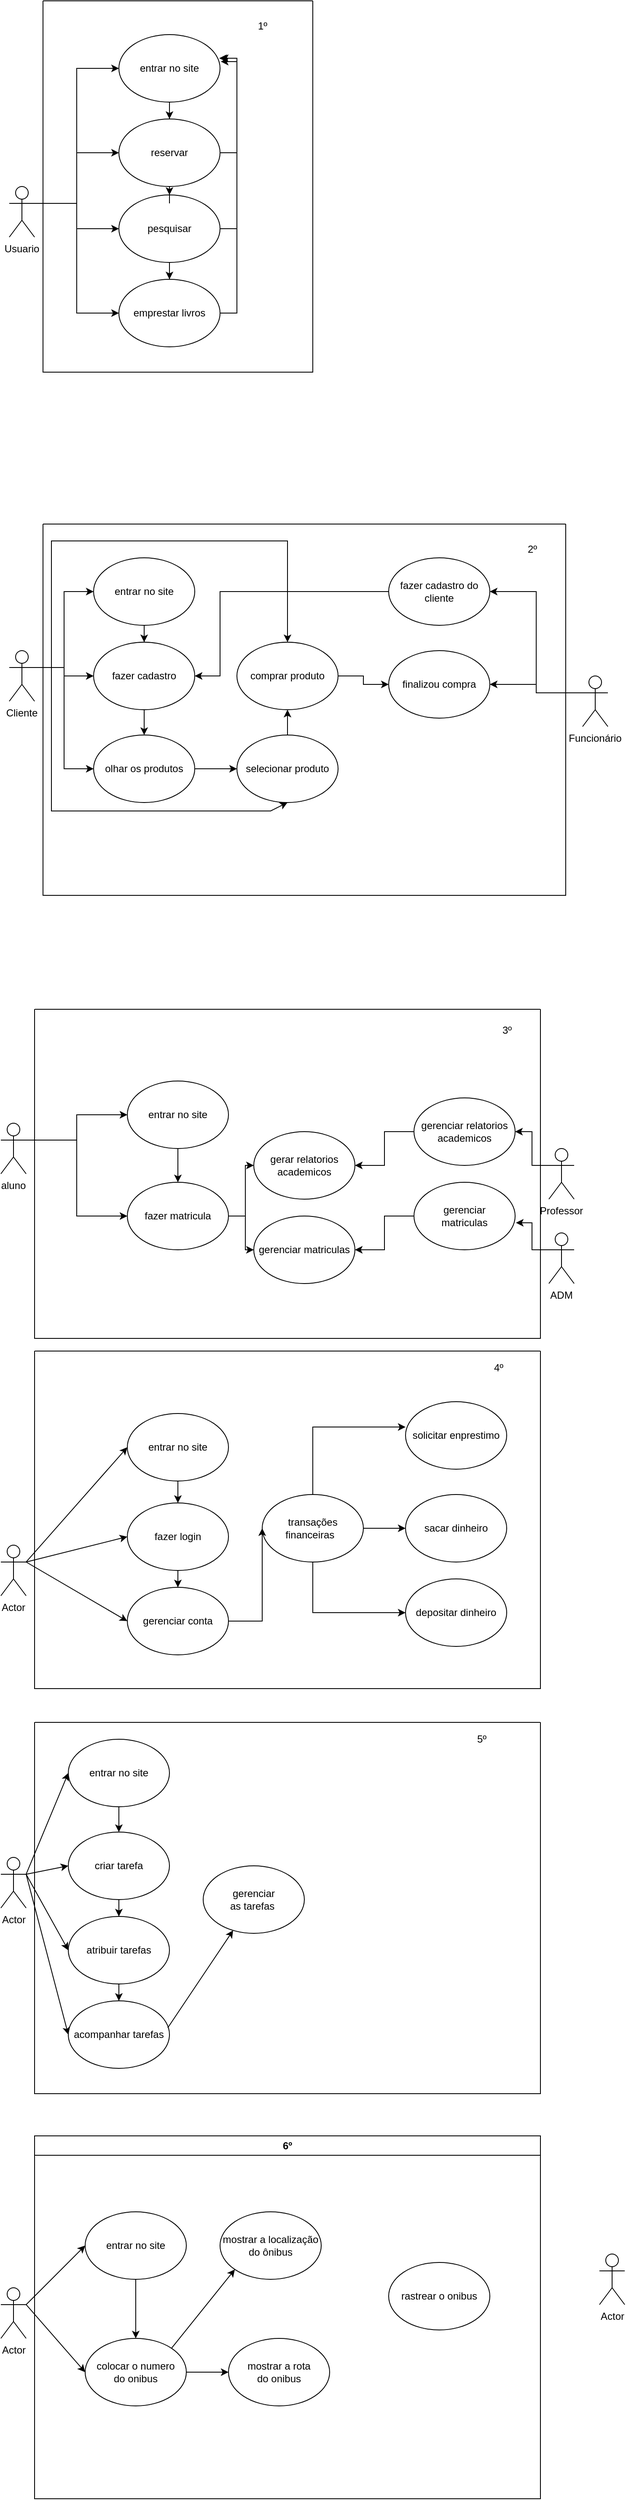 <mxfile version="21.1.4" type="github">
  <diagram name="Página-1" id="Ur6pA1SIh4JhjDC9ZHPa">
    <mxGraphModel dx="1114" dy="616" grid="1" gridSize="10" guides="1" tooltips="1" connect="1" arrows="1" fold="1" page="1" pageScale="1" pageWidth="827" pageHeight="1169" math="0" shadow="0">
      <root>
        <mxCell id="0" />
        <mxCell id="1" parent="0" />
        <mxCell id="q3bk94nf480ZKsj9-Ac9-6" style="edgeStyle=orthogonalEdgeStyle;rounded=0;orthogonalLoop=1;jettySize=auto;html=1;exitX=1;exitY=0.333;exitDx=0;exitDy=0;exitPerimeter=0;entryX=0;entryY=0.5;entryDx=0;entryDy=0;" parent="1" source="q3bk94nf480ZKsj9-Ac9-1" target="q3bk94nf480ZKsj9-Ac9-3" edge="1">
          <mxGeometry relative="1" as="geometry" />
        </mxCell>
        <mxCell id="q3bk94nf480ZKsj9-Ac9-7" style="edgeStyle=orthogonalEdgeStyle;rounded=0;orthogonalLoop=1;jettySize=auto;html=1;exitX=1;exitY=0.333;exitDx=0;exitDy=0;exitPerimeter=0;entryX=0;entryY=0.5;entryDx=0;entryDy=0;" parent="1" source="q3bk94nf480ZKsj9-Ac9-1" target="q3bk94nf480ZKsj9-Ac9-2" edge="1">
          <mxGeometry relative="1" as="geometry" />
        </mxCell>
        <mxCell id="q3bk94nf480ZKsj9-Ac9-8" style="edgeStyle=orthogonalEdgeStyle;rounded=0;orthogonalLoop=1;jettySize=auto;html=1;exitX=1;exitY=0.333;exitDx=0;exitDy=0;exitPerimeter=0;entryX=0;entryY=0.5;entryDx=0;entryDy=0;" parent="1" source="q3bk94nf480ZKsj9-Ac9-1" target="q3bk94nf480ZKsj9-Ac9-4" edge="1">
          <mxGeometry relative="1" as="geometry" />
        </mxCell>
        <mxCell id="q3bk94nf480ZKsj9-Ac9-10" style="edgeStyle=orthogonalEdgeStyle;rounded=0;orthogonalLoop=1;jettySize=auto;html=1;exitX=1;exitY=0.333;exitDx=0;exitDy=0;exitPerimeter=0;entryX=0;entryY=0.5;entryDx=0;entryDy=0;" parent="1" source="q3bk94nf480ZKsj9-Ac9-1" target="q3bk94nf480ZKsj9-Ac9-9" edge="1">
          <mxGeometry relative="1" as="geometry" />
        </mxCell>
        <mxCell id="q3bk94nf480ZKsj9-Ac9-1" value="Usuario" style="shape=umlActor;verticalLabelPosition=bottom;verticalAlign=top;outlineConnect=0;" parent="1" vertex="1">
          <mxGeometry x="10" y="220" width="30" height="60" as="geometry" />
        </mxCell>
        <mxCell id="q3bk94nf480ZKsj9-Ac9-19" style="edgeStyle=orthogonalEdgeStyle;rounded=0;orthogonalLoop=1;jettySize=auto;html=1;exitX=1;exitY=0.5;exitDx=0;exitDy=0;entryX=1.008;entryY=0.4;entryDx=0;entryDy=0;entryPerimeter=0;" parent="1" source="q3bk94nf480ZKsj9-Ac9-2" target="q3bk94nf480ZKsj9-Ac9-9" edge="1">
          <mxGeometry relative="1" as="geometry" />
        </mxCell>
        <mxCell id="q3bk94nf480ZKsj9-Ac9-29" value="" style="edgeStyle=orthogonalEdgeStyle;rounded=0;orthogonalLoop=1;jettySize=auto;html=1;" parent="1" source="q3bk94nf480ZKsj9-Ac9-2" target="q3bk94nf480ZKsj9-Ac9-4" edge="1">
          <mxGeometry relative="1" as="geometry" />
        </mxCell>
        <mxCell id="q3bk94nf480ZKsj9-Ac9-2" value="pesquisar" style="ellipse;whiteSpace=wrap;html=1;" parent="1" vertex="1">
          <mxGeometry x="140" y="230" width="120" height="80" as="geometry" />
        </mxCell>
        <mxCell id="q3bk94nf480ZKsj9-Ac9-18" style="edgeStyle=orthogonalEdgeStyle;rounded=0;orthogonalLoop=1;jettySize=auto;html=1;exitX=1;exitY=0.5;exitDx=0;exitDy=0;entryX=0.992;entryY=0.35;entryDx=0;entryDy=0;entryPerimeter=0;" parent="1" source="q3bk94nf480ZKsj9-Ac9-3" target="q3bk94nf480ZKsj9-Ac9-9" edge="1">
          <mxGeometry relative="1" as="geometry" />
        </mxCell>
        <mxCell id="q3bk94nf480ZKsj9-Ac9-28" value="" style="edgeStyle=orthogonalEdgeStyle;rounded=0;orthogonalLoop=1;jettySize=auto;html=1;" parent="1" source="q3bk94nf480ZKsj9-Ac9-3" target="q3bk94nf480ZKsj9-Ac9-2" edge="1">
          <mxGeometry relative="1" as="geometry" />
        </mxCell>
        <mxCell id="q3bk94nf480ZKsj9-Ac9-3" value="reservar" style="ellipse;whiteSpace=wrap;html=1;" parent="1" vertex="1">
          <mxGeometry x="140" y="140" width="120" height="80" as="geometry" />
        </mxCell>
        <mxCell id="q3bk94nf480ZKsj9-Ac9-20" style="edgeStyle=orthogonalEdgeStyle;rounded=0;orthogonalLoop=1;jettySize=auto;html=1;exitX=1;exitY=0.5;exitDx=0;exitDy=0;entryX=1.008;entryY=0.35;entryDx=0;entryDy=0;entryPerimeter=0;" parent="1" source="q3bk94nf480ZKsj9-Ac9-4" target="q3bk94nf480ZKsj9-Ac9-9" edge="1">
          <mxGeometry relative="1" as="geometry" />
        </mxCell>
        <mxCell id="q3bk94nf480ZKsj9-Ac9-4" value="emprestar livros" style="ellipse;whiteSpace=wrap;html=1;" parent="1" vertex="1">
          <mxGeometry x="140" y="330" width="120" height="80" as="geometry" />
        </mxCell>
        <mxCell id="q3bk94nf480ZKsj9-Ac9-27" value="" style="edgeStyle=orthogonalEdgeStyle;rounded=0;orthogonalLoop=1;jettySize=auto;html=1;" parent="1" source="q3bk94nf480ZKsj9-Ac9-9" target="q3bk94nf480ZKsj9-Ac9-3" edge="1">
          <mxGeometry relative="1" as="geometry" />
        </mxCell>
        <mxCell id="q3bk94nf480ZKsj9-Ac9-9" value="entrar no site" style="ellipse;whiteSpace=wrap;html=1;" parent="1" vertex="1">
          <mxGeometry x="140" y="40" width="120" height="80" as="geometry" />
        </mxCell>
        <mxCell id="q3bk94nf480ZKsj9-Ac9-39" style="edgeStyle=orthogonalEdgeStyle;rounded=0;orthogonalLoop=1;jettySize=auto;html=1;exitX=1;exitY=0.333;exitDx=0;exitDy=0;exitPerimeter=0;entryX=0;entryY=0.5;entryDx=0;entryDy=0;" parent="1" source="q3bk94nf480ZKsj9-Ac9-21" target="q3bk94nf480ZKsj9-Ac9-23" edge="1">
          <mxGeometry relative="1" as="geometry" />
        </mxCell>
        <mxCell id="q3bk94nf480ZKsj9-Ac9-40" style="edgeStyle=orthogonalEdgeStyle;rounded=0;orthogonalLoop=1;jettySize=auto;html=1;exitX=1;exitY=0.333;exitDx=0;exitDy=0;exitPerimeter=0;entryX=0;entryY=0.5;entryDx=0;entryDy=0;" parent="1" source="q3bk94nf480ZKsj9-Ac9-21" target="q3bk94nf480ZKsj9-Ac9-22" edge="1">
          <mxGeometry relative="1" as="geometry" />
        </mxCell>
        <mxCell id="q3bk94nf480ZKsj9-Ac9-41" style="edgeStyle=orthogonalEdgeStyle;rounded=0;orthogonalLoop=1;jettySize=auto;html=1;exitX=1;exitY=0.333;exitDx=0;exitDy=0;exitPerimeter=0;entryX=0;entryY=0.5;entryDx=0;entryDy=0;" parent="1" source="q3bk94nf480ZKsj9-Ac9-21" target="q3bk94nf480ZKsj9-Ac9-24" edge="1">
          <mxGeometry relative="1" as="geometry" />
        </mxCell>
        <mxCell id="q3bk94nf480ZKsj9-Ac9-21" value="Cliente" style="shape=umlActor;verticalLabelPosition=bottom;verticalAlign=top;outlineConnect=0;" parent="1" vertex="1">
          <mxGeometry x="10" y="770" width="30" height="60" as="geometry" />
        </mxCell>
        <mxCell id="q3bk94nf480ZKsj9-Ac9-42" value="" style="edgeStyle=orthogonalEdgeStyle;rounded=0;orthogonalLoop=1;jettySize=auto;html=1;" parent="1" source="q3bk94nf480ZKsj9-Ac9-22" target="q3bk94nf480ZKsj9-Ac9-23" edge="1">
          <mxGeometry relative="1" as="geometry" />
        </mxCell>
        <mxCell id="q3bk94nf480ZKsj9-Ac9-22" value="entrar no site" style="ellipse;whiteSpace=wrap;html=1;" parent="1" vertex="1">
          <mxGeometry x="110" y="660" width="120" height="80" as="geometry" />
        </mxCell>
        <mxCell id="q3bk94nf480ZKsj9-Ac9-43" value="" style="edgeStyle=orthogonalEdgeStyle;rounded=0;orthogonalLoop=1;jettySize=auto;html=1;" parent="1" source="q3bk94nf480ZKsj9-Ac9-23" target="q3bk94nf480ZKsj9-Ac9-24" edge="1">
          <mxGeometry relative="1" as="geometry" />
        </mxCell>
        <mxCell id="q3bk94nf480ZKsj9-Ac9-23" value="fazer cadastro" style="ellipse;whiteSpace=wrap;html=1;" parent="1" vertex="1">
          <mxGeometry x="110" y="760" width="120" height="80" as="geometry" />
        </mxCell>
        <mxCell id="q3bk94nf480ZKsj9-Ac9-44" value="" style="edgeStyle=orthogonalEdgeStyle;rounded=0;orthogonalLoop=1;jettySize=auto;html=1;" parent="1" source="q3bk94nf480ZKsj9-Ac9-24" target="q3bk94nf480ZKsj9-Ac9-25" edge="1">
          <mxGeometry relative="1" as="geometry" />
        </mxCell>
        <mxCell id="q3bk94nf480ZKsj9-Ac9-24" value="olhar os produtos" style="ellipse;whiteSpace=wrap;html=1;" parent="1" vertex="1">
          <mxGeometry x="110" y="870" width="120" height="80" as="geometry" />
        </mxCell>
        <mxCell id="q3bk94nf480ZKsj9-Ac9-45" value="" style="edgeStyle=orthogonalEdgeStyle;rounded=0;orthogonalLoop=1;jettySize=auto;html=1;" parent="1" source="q3bk94nf480ZKsj9-Ac9-25" target="q3bk94nf480ZKsj9-Ac9-32" edge="1">
          <mxGeometry relative="1" as="geometry" />
        </mxCell>
        <mxCell id="q3bk94nf480ZKsj9-Ac9-25" value="selecionar produto" style="ellipse;whiteSpace=wrap;html=1;" parent="1" vertex="1">
          <mxGeometry x="280" y="870" width="120" height="80" as="geometry" />
        </mxCell>
        <mxCell id="q3bk94nf480ZKsj9-Ac9-26" value="finalizou compra" style="ellipse;whiteSpace=wrap;html=1;" parent="1" vertex="1">
          <mxGeometry x="460" y="770" width="120" height="80" as="geometry" />
        </mxCell>
        <mxCell id="q3bk94nf480ZKsj9-Ac9-48" value="" style="edgeStyle=orthogonalEdgeStyle;rounded=0;orthogonalLoop=1;jettySize=auto;html=1;" parent="1" source="q3bk94nf480ZKsj9-Ac9-32" target="q3bk94nf480ZKsj9-Ac9-26" edge="1">
          <mxGeometry relative="1" as="geometry" />
        </mxCell>
        <mxCell id="q3bk94nf480ZKsj9-Ac9-32" value="comprar produto" style="ellipse;whiteSpace=wrap;html=1;" parent="1" vertex="1">
          <mxGeometry x="280" y="760" width="120" height="80" as="geometry" />
        </mxCell>
        <mxCell id="q3bk94nf480ZKsj9-Ac9-54" style="edgeStyle=orthogonalEdgeStyle;rounded=0;orthogonalLoop=1;jettySize=auto;html=1;exitX=0;exitY=0.5;exitDx=0;exitDy=0;entryX=1;entryY=0.5;entryDx=0;entryDy=0;" parent="1" source="q3bk94nf480ZKsj9-Ac9-33" target="q3bk94nf480ZKsj9-Ac9-23" edge="1">
          <mxGeometry relative="1" as="geometry">
            <Array as="points">
              <mxPoint x="260" y="700" />
              <mxPoint x="260" y="800" />
            </Array>
          </mxGeometry>
        </mxCell>
        <mxCell id="q3bk94nf480ZKsj9-Ac9-33" value="fazer cadastro do&lt;br&gt;cliente" style="ellipse;whiteSpace=wrap;html=1;" parent="1" vertex="1">
          <mxGeometry x="460" y="660" width="120" height="80" as="geometry" />
        </mxCell>
        <mxCell id="q3bk94nf480ZKsj9-Ac9-46" style="edgeStyle=orthogonalEdgeStyle;rounded=0;orthogonalLoop=1;jettySize=auto;html=1;exitX=0;exitY=0.333;exitDx=0;exitDy=0;exitPerimeter=0;entryX=1;entryY=0.5;entryDx=0;entryDy=0;" parent="1" source="q3bk94nf480ZKsj9-Ac9-34" target="q3bk94nf480ZKsj9-Ac9-33" edge="1">
          <mxGeometry relative="1" as="geometry" />
        </mxCell>
        <mxCell id="q3bk94nf480ZKsj9-Ac9-47" style="edgeStyle=orthogonalEdgeStyle;rounded=0;orthogonalLoop=1;jettySize=auto;html=1;exitX=0;exitY=0.333;exitDx=0;exitDy=0;exitPerimeter=0;entryX=1;entryY=0.5;entryDx=0;entryDy=0;" parent="1" source="q3bk94nf480ZKsj9-Ac9-34" target="q3bk94nf480ZKsj9-Ac9-26" edge="1">
          <mxGeometry relative="1" as="geometry" />
        </mxCell>
        <mxCell id="q3bk94nf480ZKsj9-Ac9-49" value="" style="endArrow=classic;html=1;rounded=0;entryX=0.5;entryY=0;entryDx=0;entryDy=0;" parent="1" target="q3bk94nf480ZKsj9-Ac9-32" edge="1">
          <mxGeometry width="50" height="50" relative="1" as="geometry">
            <mxPoint x="60" y="790" as="sourcePoint" />
            <mxPoint x="290" y="600" as="targetPoint" />
            <Array as="points">
              <mxPoint x="60" y="640" />
              <mxPoint x="340" y="640" />
            </Array>
          </mxGeometry>
        </mxCell>
        <mxCell id="q3bk94nf480ZKsj9-Ac9-50" value="" style="endArrow=classic;html=1;rounded=0;entryX=0.5;entryY=1;entryDx=0;entryDy=0;" parent="1" target="q3bk94nf480ZKsj9-Ac9-25" edge="1">
          <mxGeometry width="50" height="50" relative="1" as="geometry">
            <mxPoint x="60" y="790" as="sourcePoint" />
            <mxPoint x="300" y="1030" as="targetPoint" />
            <Array as="points">
              <mxPoint x="60" y="820" />
              <mxPoint x="60" y="960" />
              <mxPoint x="210" y="960" />
              <mxPoint x="280" y="960" />
              <mxPoint x="320" y="960" />
            </Array>
          </mxGeometry>
        </mxCell>
        <mxCell id="q3bk94nf480ZKsj9-Ac9-51" value="" style="swimlane;startSize=0;" parent="1" vertex="1">
          <mxGeometry x="50" y="620" width="620" height="440" as="geometry" />
        </mxCell>
        <mxCell id="q3bk94nf480ZKsj9-Ac9-52" value="" style="swimlane;startSize=0;" parent="1" vertex="1">
          <mxGeometry x="50" width="320" height="440" as="geometry" />
        </mxCell>
        <mxCell id="q3bk94nf480ZKsj9-Ac9-60" style="edgeStyle=orthogonalEdgeStyle;rounded=0;orthogonalLoop=1;jettySize=auto;html=1;exitX=1;exitY=0.333;exitDx=0;exitDy=0;exitPerimeter=0;" parent="1" source="q3bk94nf480ZKsj9-Ac9-53" target="q3bk94nf480ZKsj9-Ac9-56" edge="1">
          <mxGeometry relative="1" as="geometry" />
        </mxCell>
        <mxCell id="q3bk94nf480ZKsj9-Ac9-61" style="edgeStyle=orthogonalEdgeStyle;rounded=0;orthogonalLoop=1;jettySize=auto;html=1;exitX=1;exitY=0.333;exitDx=0;exitDy=0;exitPerimeter=0;entryX=0;entryY=0.5;entryDx=0;entryDy=0;" parent="1" source="q3bk94nf480ZKsj9-Ac9-53" target="q3bk94nf480ZKsj9-Ac9-57" edge="1">
          <mxGeometry relative="1" as="geometry" />
        </mxCell>
        <mxCell id="q3bk94nf480ZKsj9-Ac9-53" value="aluno" style="shape=umlActor;verticalLabelPosition=bottom;verticalAlign=top;outlineConnect=0;" parent="1" vertex="1">
          <mxGeometry y="1330" width="30" height="60" as="geometry" />
        </mxCell>
        <mxCell id="q3bk94nf480ZKsj9-Ac9-66" value="" style="edgeStyle=orthogonalEdgeStyle;rounded=0;orthogonalLoop=1;jettySize=auto;html=1;" parent="1" source="q3bk94nf480ZKsj9-Ac9-56" target="q3bk94nf480ZKsj9-Ac9-57" edge="1">
          <mxGeometry relative="1" as="geometry" />
        </mxCell>
        <mxCell id="q3bk94nf480ZKsj9-Ac9-56" value="entrar no site" style="ellipse;whiteSpace=wrap;html=1;" parent="1" vertex="1">
          <mxGeometry x="150" y="1280" width="120" height="80" as="geometry" />
        </mxCell>
        <mxCell id="q3bk94nf480ZKsj9-Ac9-67" value="" style="edgeStyle=orthogonalEdgeStyle;rounded=0;orthogonalLoop=1;jettySize=auto;html=1;" parent="1" source="q3bk94nf480ZKsj9-Ac9-57" target="q3bk94nf480ZKsj9-Ac9-65" edge="1">
          <mxGeometry relative="1" as="geometry" />
        </mxCell>
        <mxCell id="q3bk94nf480ZKsj9-Ac9-68" style="edgeStyle=orthogonalEdgeStyle;rounded=0;orthogonalLoop=1;jettySize=auto;html=1;exitX=1;exitY=0.5;exitDx=0;exitDy=0;entryX=0;entryY=0.5;entryDx=0;entryDy=0;" parent="1" source="q3bk94nf480ZKsj9-Ac9-57" target="q3bk94nf480ZKsj9-Ac9-64" edge="1">
          <mxGeometry relative="1" as="geometry" />
        </mxCell>
        <mxCell id="q3bk94nf480ZKsj9-Ac9-57" value="fazer matricula" style="ellipse;whiteSpace=wrap;html=1;" parent="1" vertex="1">
          <mxGeometry x="150" y="1400" width="120" height="80" as="geometry" />
        </mxCell>
        <mxCell id="q3bk94nf480ZKsj9-Ac9-75" style="edgeStyle=orthogonalEdgeStyle;rounded=0;orthogonalLoop=1;jettySize=auto;html=1;exitX=0;exitY=0.333;exitDx=0;exitDy=0;exitPerimeter=0;entryX=1.008;entryY=0.6;entryDx=0;entryDy=0;entryPerimeter=0;" parent="1" source="q3bk94nf480ZKsj9-Ac9-62" target="q3bk94nf480ZKsj9-Ac9-73" edge="1">
          <mxGeometry relative="1" as="geometry" />
        </mxCell>
        <mxCell id="q3bk94nf480ZKsj9-Ac9-62" value="ADM" style="shape=umlActor;verticalLabelPosition=bottom;verticalAlign=top;outlineConnect=0;" parent="1" vertex="1">
          <mxGeometry x="650" y="1460" width="30" height="60" as="geometry" />
        </mxCell>
        <mxCell id="q3bk94nf480ZKsj9-Ac9-74" style="edgeStyle=orthogonalEdgeStyle;rounded=0;orthogonalLoop=1;jettySize=auto;html=1;exitX=0;exitY=0.333;exitDx=0;exitDy=0;exitPerimeter=0;entryX=1;entryY=0.5;entryDx=0;entryDy=0;" parent="1" source="q3bk94nf480ZKsj9-Ac9-63" target="q3bk94nf480ZKsj9-Ac9-72" edge="1">
          <mxGeometry relative="1" as="geometry" />
        </mxCell>
        <mxCell id="q3bk94nf480ZKsj9-Ac9-63" value="Professor" style="shape=umlActor;verticalLabelPosition=bottom;verticalAlign=top;outlineConnect=0;" parent="1" vertex="1">
          <mxGeometry x="650" y="1360" width="30" height="60" as="geometry" />
        </mxCell>
        <mxCell id="q3bk94nf480ZKsj9-Ac9-64" value="gerenciar matriculas" style="ellipse;whiteSpace=wrap;html=1;" parent="1" vertex="1">
          <mxGeometry x="300" y="1440" width="120" height="80" as="geometry" />
        </mxCell>
        <mxCell id="q3bk94nf480ZKsj9-Ac9-65" value="gerar relatorios&lt;br&gt;academicos" style="ellipse;whiteSpace=wrap;html=1;" parent="1" vertex="1">
          <mxGeometry x="300" y="1340" width="120" height="80" as="geometry" />
        </mxCell>
        <mxCell id="q3bk94nf480ZKsj9-Ac9-79" style="edgeStyle=orthogonalEdgeStyle;rounded=0;orthogonalLoop=1;jettySize=auto;html=1;exitX=0;exitY=0.5;exitDx=0;exitDy=0;entryX=1;entryY=0.5;entryDx=0;entryDy=0;" parent="1" source="q3bk94nf480ZKsj9-Ac9-72" target="q3bk94nf480ZKsj9-Ac9-65" edge="1">
          <mxGeometry relative="1" as="geometry" />
        </mxCell>
        <mxCell id="q3bk94nf480ZKsj9-Ac9-72" value="gerenciar relatorios&lt;br style=&quot;border-color: var(--border-color);&quot;&gt;academicos" style="ellipse;whiteSpace=wrap;html=1;" parent="1" vertex="1">
          <mxGeometry x="490" y="1300" width="120" height="80" as="geometry" />
        </mxCell>
        <mxCell id="q3bk94nf480ZKsj9-Ac9-80" style="edgeStyle=orthogonalEdgeStyle;rounded=0;orthogonalLoop=1;jettySize=auto;html=1;exitX=0;exitY=0.5;exitDx=0;exitDy=0;entryX=1;entryY=0.5;entryDx=0;entryDy=0;" parent="1" source="q3bk94nf480ZKsj9-Ac9-73" target="q3bk94nf480ZKsj9-Ac9-64" edge="1">
          <mxGeometry relative="1" as="geometry" />
        </mxCell>
        <mxCell id="q3bk94nf480ZKsj9-Ac9-73" value="gerenciar&lt;br&gt;matriculas" style="ellipse;whiteSpace=wrap;html=1;" parent="1" vertex="1">
          <mxGeometry x="490" y="1400" width="120" height="80" as="geometry" />
        </mxCell>
        <mxCell id="q3bk94nf480ZKsj9-Ac9-82" value="" style="swimlane;startSize=0;" parent="1" vertex="1">
          <mxGeometry x="40" y="1195" width="600" height="390" as="geometry" />
        </mxCell>
        <mxCell id="q3bk94nf480ZKsj9-Ac9-87" value="Actor" style="shape=umlActor;verticalLabelPosition=bottom;verticalAlign=top;outlineConnect=0;" parent="1" vertex="1">
          <mxGeometry y="1830" width="30" height="60" as="geometry" />
        </mxCell>
        <mxCell id="q3bk94nf480ZKsj9-Ac9-96" value="" style="edgeStyle=orthogonalEdgeStyle;rounded=0;orthogonalLoop=1;jettySize=auto;html=1;" parent="1" source="q3bk94nf480ZKsj9-Ac9-88" target="q3bk94nf480ZKsj9-Ac9-89" edge="1">
          <mxGeometry relative="1" as="geometry" />
        </mxCell>
        <mxCell id="q3bk94nf480ZKsj9-Ac9-88" value="entrar no site" style="ellipse;whiteSpace=wrap;html=1;" parent="1" vertex="1">
          <mxGeometry x="150" y="1674" width="120" height="80" as="geometry" />
        </mxCell>
        <mxCell id="q3bk94nf480ZKsj9-Ac9-101" value="" style="edgeStyle=orthogonalEdgeStyle;rounded=0;orthogonalLoop=1;jettySize=auto;html=1;" parent="1" source="q3bk94nf480ZKsj9-Ac9-89" target="q3bk94nf480ZKsj9-Ac9-93" edge="1">
          <mxGeometry relative="1" as="geometry" />
        </mxCell>
        <mxCell id="q3bk94nf480ZKsj9-Ac9-89" value="fazer login" style="ellipse;whiteSpace=wrap;html=1;" parent="1" vertex="1">
          <mxGeometry x="150" y="1780" width="120" height="80" as="geometry" />
        </mxCell>
        <mxCell id="q3bk94nf480ZKsj9-Ac9-90" value="depositar dinheiro" style="ellipse;whiteSpace=wrap;html=1;" parent="1" vertex="1">
          <mxGeometry x="480" y="1870" width="120" height="80" as="geometry" />
        </mxCell>
        <mxCell id="q3bk94nf480ZKsj9-Ac9-91" value="sacar dinheiro" style="ellipse;whiteSpace=wrap;html=1;" parent="1" vertex="1">
          <mxGeometry x="480" y="1770" width="120" height="80" as="geometry" />
        </mxCell>
        <mxCell id="q3bk94nf480ZKsj9-Ac9-92" value="solicitar enprestimo" style="ellipse;whiteSpace=wrap;html=1;" parent="1" vertex="1">
          <mxGeometry x="480" y="1660" width="120" height="80" as="geometry" />
        </mxCell>
        <mxCell id="q3bk94nf480ZKsj9-Ac9-93" value="gerenciar conta" style="ellipse;whiteSpace=wrap;html=1;" parent="1" vertex="1">
          <mxGeometry x="150" y="1880" width="120" height="80" as="geometry" />
        </mxCell>
        <mxCell id="q3bk94nf480ZKsj9-Ac9-95" value="" style="endArrow=classic;html=1;rounded=0;entryX=0;entryY=0.5;entryDx=0;entryDy=0;exitX=1;exitY=0.333;exitDx=0;exitDy=0;exitPerimeter=0;" parent="1" source="q3bk94nf480ZKsj9-Ac9-87" target="q3bk94nf480ZKsj9-Ac9-88" edge="1">
          <mxGeometry width="50" height="50" relative="1" as="geometry">
            <mxPoint x="20" y="1804" as="sourcePoint" />
            <mxPoint x="70" y="1754" as="targetPoint" />
          </mxGeometry>
        </mxCell>
        <mxCell id="q3bk94nf480ZKsj9-Ac9-34" value="Funcionário" style="shape=umlActor;verticalLabelPosition=bottom;verticalAlign=top;outlineConnect=0;" parent="1" vertex="1">
          <mxGeometry x="690" y="800" width="30" height="60" as="geometry" />
        </mxCell>
        <mxCell id="q3bk94nf480ZKsj9-Ac9-107" value="" style="edgeStyle=orthogonalEdgeStyle;rounded=0;orthogonalLoop=1;jettySize=auto;html=1;" parent="1" source="q3bk94nf480ZKsj9-Ac9-105" target="q3bk94nf480ZKsj9-Ac9-91" edge="1">
          <mxGeometry relative="1" as="geometry" />
        </mxCell>
        <mxCell id="q3bk94nf480ZKsj9-Ac9-108" style="edgeStyle=orthogonalEdgeStyle;rounded=0;orthogonalLoop=1;jettySize=auto;html=1;exitX=0.5;exitY=0;exitDx=0;exitDy=0;entryX=0;entryY=0.375;entryDx=0;entryDy=0;entryPerimeter=0;" parent="1" source="q3bk94nf480ZKsj9-Ac9-105" target="q3bk94nf480ZKsj9-Ac9-92" edge="1">
          <mxGeometry relative="1" as="geometry" />
        </mxCell>
        <mxCell id="q3bk94nf480ZKsj9-Ac9-109" style="edgeStyle=orthogonalEdgeStyle;rounded=0;orthogonalLoop=1;jettySize=auto;html=1;exitX=0.5;exitY=1;exitDx=0;exitDy=0;entryX=0;entryY=0.5;entryDx=0;entryDy=0;" parent="1" source="q3bk94nf480ZKsj9-Ac9-105" target="q3bk94nf480ZKsj9-Ac9-90" edge="1">
          <mxGeometry relative="1" as="geometry" />
        </mxCell>
        <mxCell id="q3bk94nf480ZKsj9-Ac9-105" value="transações financeiras&amp;nbsp;&amp;nbsp;" style="ellipse;whiteSpace=wrap;html=1;" parent="1" vertex="1">
          <mxGeometry x="310" y="1770" width="120" height="80" as="geometry" />
        </mxCell>
        <mxCell id="q3bk94nf480ZKsj9-Ac9-106" value="" style="endArrow=classic;html=1;rounded=0;entryX=0;entryY=0.5;entryDx=0;entryDy=0;exitX=1;exitY=0.5;exitDx=0;exitDy=0;" parent="1" source="q3bk94nf480ZKsj9-Ac9-93" target="q3bk94nf480ZKsj9-Ac9-105" edge="1">
          <mxGeometry width="50" height="50" relative="1" as="geometry">
            <mxPoint x="370" y="1960" as="sourcePoint" />
            <mxPoint x="414" y="1910" as="targetPoint" />
            <Array as="points">
              <mxPoint x="310" y="1920" />
            </Array>
          </mxGeometry>
        </mxCell>
        <mxCell id="q3bk94nf480ZKsj9-Ac9-111" value="" style="endArrow=classic;html=1;rounded=0;entryX=0;entryY=0.5;entryDx=0;entryDy=0;exitX=1;exitY=0.333;exitDx=0;exitDy=0;exitPerimeter=0;" parent="1" source="q3bk94nf480ZKsj9-Ac9-87" target="q3bk94nf480ZKsj9-Ac9-89" edge="1">
          <mxGeometry width="50" height="50" relative="1" as="geometry">
            <mxPoint x="40" y="1860" as="sourcePoint" />
            <mxPoint x="160" y="1724" as="targetPoint" />
          </mxGeometry>
        </mxCell>
        <mxCell id="q3bk94nf480ZKsj9-Ac9-112" value="" style="endArrow=classic;html=1;rounded=0;entryX=0;entryY=0.5;entryDx=0;entryDy=0;" parent="1" target="q3bk94nf480ZKsj9-Ac9-93" edge="1">
          <mxGeometry width="50" height="50" relative="1" as="geometry">
            <mxPoint x="30" y="1850" as="sourcePoint" />
            <mxPoint x="170" y="1734" as="targetPoint" />
          </mxGeometry>
        </mxCell>
        <mxCell id="q3bk94nf480ZKsj9-Ac9-113" value="" style="swimlane;startSize=0;" parent="1" vertex="1">
          <mxGeometry x="40" y="1600" width="600" height="400" as="geometry" />
        </mxCell>
        <mxCell id="q3bk94nf480ZKsj9-Ac9-114" value="1º" style="text;html=1;align=center;verticalAlign=middle;resizable=0;points=[];autosize=1;strokeColor=none;fillColor=none;" parent="1" vertex="1">
          <mxGeometry x="295" y="15" width="30" height="30" as="geometry" />
        </mxCell>
        <mxCell id="q3bk94nf480ZKsj9-Ac9-115" value="2º" style="text;html=1;align=center;verticalAlign=middle;resizable=0;points=[];autosize=1;strokeColor=none;fillColor=none;" parent="1" vertex="1">
          <mxGeometry x="615" y="635" width="30" height="30" as="geometry" />
        </mxCell>
        <mxCell id="q3bk94nf480ZKsj9-Ac9-116" value="3º" style="text;html=1;align=center;verticalAlign=middle;resizable=0;points=[];autosize=1;strokeColor=none;fillColor=none;" parent="1" vertex="1">
          <mxGeometry x="585" y="1205" width="30" height="30" as="geometry" />
        </mxCell>
        <mxCell id="q3bk94nf480ZKsj9-Ac9-117" value="4º" style="text;html=1;align=center;verticalAlign=middle;resizable=0;points=[];autosize=1;strokeColor=none;fillColor=none;" parent="1" vertex="1">
          <mxGeometry x="575" y="1605" width="30" height="30" as="geometry" />
        </mxCell>
        <mxCell id="q3bk94nf480ZKsj9-Ac9-118" value="Actor" style="shape=umlActor;verticalLabelPosition=bottom;verticalAlign=top;html=1;outlineConnect=0;" parent="1" vertex="1">
          <mxGeometry y="2200" width="30" height="60" as="geometry" />
        </mxCell>
        <mxCell id="q3bk94nf480ZKsj9-Ac9-122" value="" style="swimlane;startSize=0;" parent="1" vertex="1">
          <mxGeometry x="40" y="2040" width="600" height="440" as="geometry" />
        </mxCell>
        <mxCell id="cEVWEhHNrMbO-oqm4dV6-1" value="" style="edgeStyle=orthogonalEdgeStyle;rounded=0;orthogonalLoop=1;jettySize=auto;html=1;" edge="1" parent="q3bk94nf480ZKsj9-Ac9-122" source="q3bk94nf480ZKsj9-Ac9-119" target="q3bk94nf480ZKsj9-Ac9-120">
          <mxGeometry relative="1" as="geometry" />
        </mxCell>
        <mxCell id="q3bk94nf480ZKsj9-Ac9-119" value="entrar no site" style="ellipse;whiteSpace=wrap;html=1;" parent="q3bk94nf480ZKsj9-Ac9-122" vertex="1">
          <mxGeometry x="40" y="20" width="120" height="80" as="geometry" />
        </mxCell>
        <mxCell id="cEVWEhHNrMbO-oqm4dV6-2" value="" style="edgeStyle=orthogonalEdgeStyle;rounded=0;orthogonalLoop=1;jettySize=auto;html=1;" edge="1" parent="q3bk94nf480ZKsj9-Ac9-122" source="q3bk94nf480ZKsj9-Ac9-120" target="q3bk94nf480ZKsj9-Ac9-121">
          <mxGeometry relative="1" as="geometry" />
        </mxCell>
        <mxCell id="q3bk94nf480ZKsj9-Ac9-120" value="criar tarefa" style="ellipse;whiteSpace=wrap;html=1;" parent="q3bk94nf480ZKsj9-Ac9-122" vertex="1">
          <mxGeometry x="40" y="130" width="120" height="80" as="geometry" />
        </mxCell>
        <mxCell id="cEVWEhHNrMbO-oqm4dV6-3" value="" style="edgeStyle=orthogonalEdgeStyle;rounded=0;orthogonalLoop=1;jettySize=auto;html=1;" edge="1" parent="q3bk94nf480ZKsj9-Ac9-122" source="q3bk94nf480ZKsj9-Ac9-121" target="q3bk94nf480ZKsj9-Ac9-124">
          <mxGeometry relative="1" as="geometry" />
        </mxCell>
        <mxCell id="q3bk94nf480ZKsj9-Ac9-121" value="atribuir tarefas" style="ellipse;whiteSpace=wrap;html=1;" parent="q3bk94nf480ZKsj9-Ac9-122" vertex="1">
          <mxGeometry x="40" y="230" width="120" height="80" as="geometry" />
        </mxCell>
        <mxCell id="q3bk94nf480ZKsj9-Ac9-124" value="acompanhar tarefas" style="ellipse;whiteSpace=wrap;html=1;" parent="q3bk94nf480ZKsj9-Ac9-122" vertex="1">
          <mxGeometry x="40" y="330" width="120" height="80" as="geometry" />
        </mxCell>
        <mxCell id="q3bk94nf480ZKsj9-Ac9-125" value="gerenciar&lt;br&gt;as tarefas&amp;nbsp;" style="ellipse;whiteSpace=wrap;html=1;" parent="q3bk94nf480ZKsj9-Ac9-122" vertex="1">
          <mxGeometry x="200" y="170" width="120" height="80" as="geometry" />
        </mxCell>
        <mxCell id="cEVWEhHNrMbO-oqm4dV6-6" value="" style="endArrow=classic;html=1;rounded=0;exitX=0.983;exitY=0.4;exitDx=0;exitDy=0;exitPerimeter=0;" edge="1" parent="q3bk94nf480ZKsj9-Ac9-122" source="q3bk94nf480ZKsj9-Ac9-124" target="q3bk94nf480ZKsj9-Ac9-125">
          <mxGeometry width="50" height="50" relative="1" as="geometry">
            <mxPoint x="200" y="360" as="sourcePoint" />
            <mxPoint x="250" y="310" as="targetPoint" />
          </mxGeometry>
        </mxCell>
        <mxCell id="q3bk94nf480ZKsj9-Ac9-126" value="" style="endArrow=classic;html=1;rounded=0;entryX=0;entryY=0.5;entryDx=0;entryDy=0;exitX=1;exitY=0.333;exitDx=0;exitDy=0;exitPerimeter=0;" parent="1" source="q3bk94nf480ZKsj9-Ac9-118" target="q3bk94nf480ZKsj9-Ac9-119" edge="1">
          <mxGeometry width="50" height="50" relative="1" as="geometry">
            <mxPoint x="440" y="2320" as="sourcePoint" />
            <mxPoint x="490" y="2270" as="targetPoint" />
          </mxGeometry>
        </mxCell>
        <mxCell id="q3bk94nf480ZKsj9-Ac9-127" value="" style="endArrow=classic;html=1;rounded=0;entryX=0;entryY=0.5;entryDx=0;entryDy=0;exitX=1;exitY=0.333;exitDx=0;exitDy=0;exitPerimeter=0;" parent="1" source="q3bk94nf480ZKsj9-Ac9-118" target="q3bk94nf480ZKsj9-Ac9-120" edge="1">
          <mxGeometry width="50" height="50" relative="1" as="geometry">
            <mxPoint x="440" y="2320" as="sourcePoint" />
            <mxPoint x="490" y="2270" as="targetPoint" />
          </mxGeometry>
        </mxCell>
        <mxCell id="q3bk94nf480ZKsj9-Ac9-128" value="" style="endArrow=classic;html=1;rounded=0;entryX=0;entryY=0.5;entryDx=0;entryDy=0;" parent="1" target="q3bk94nf480ZKsj9-Ac9-121" edge="1">
          <mxGeometry width="50" height="50" relative="1" as="geometry">
            <mxPoint x="30" y="2220" as="sourcePoint" />
            <mxPoint x="490" y="2270" as="targetPoint" />
          </mxGeometry>
        </mxCell>
        <mxCell id="q3bk94nf480ZKsj9-Ac9-129" value="" style="endArrow=classic;html=1;rounded=0;entryX=0;entryY=0.5;entryDx=0;entryDy=0;" parent="1" target="q3bk94nf480ZKsj9-Ac9-124" edge="1">
          <mxGeometry width="50" height="50" relative="1" as="geometry">
            <mxPoint x="30" y="2220" as="sourcePoint" />
            <mxPoint x="490" y="2270" as="targetPoint" />
          </mxGeometry>
        </mxCell>
        <mxCell id="cEVWEhHNrMbO-oqm4dV6-7" value="5º" style="text;html=1;align=center;verticalAlign=middle;resizable=0;points=[];autosize=1;strokeColor=none;fillColor=none;" vertex="1" parent="1">
          <mxGeometry x="555" y="2045" width="30" height="30" as="geometry" />
        </mxCell>
        <mxCell id="cEVWEhHNrMbO-oqm4dV6-8" value="Actor" style="shape=umlActor;verticalLabelPosition=bottom;verticalAlign=top;html=1;outlineConnect=0;" vertex="1" parent="1">
          <mxGeometry y="2710" width="30" height="60" as="geometry" />
        </mxCell>
        <mxCell id="cEVWEhHNrMbO-oqm4dV6-9" value="6º" style="swimlane;whiteSpace=wrap;html=1;" vertex="1" parent="1">
          <mxGeometry x="40" y="2530" width="600" height="430" as="geometry" />
        </mxCell>
        <mxCell id="cEVWEhHNrMbO-oqm4dV6-16" value="" style="edgeStyle=orthogonalEdgeStyle;rounded=0;orthogonalLoop=1;jettySize=auto;html=1;" edge="1" parent="cEVWEhHNrMbO-oqm4dV6-9" source="cEVWEhHNrMbO-oqm4dV6-10" target="cEVWEhHNrMbO-oqm4dV6-11">
          <mxGeometry relative="1" as="geometry" />
        </mxCell>
        <mxCell id="cEVWEhHNrMbO-oqm4dV6-10" value="entrar no site" style="ellipse;whiteSpace=wrap;html=1;" vertex="1" parent="cEVWEhHNrMbO-oqm4dV6-9">
          <mxGeometry x="60" y="90" width="120" height="80" as="geometry" />
        </mxCell>
        <mxCell id="cEVWEhHNrMbO-oqm4dV6-17" value="" style="edgeStyle=orthogonalEdgeStyle;rounded=0;orthogonalLoop=1;jettySize=auto;html=1;" edge="1" parent="cEVWEhHNrMbO-oqm4dV6-9" source="cEVWEhHNrMbO-oqm4dV6-11" target="cEVWEhHNrMbO-oqm4dV6-12">
          <mxGeometry relative="1" as="geometry" />
        </mxCell>
        <mxCell id="cEVWEhHNrMbO-oqm4dV6-11" value="colocar o numero&lt;br&gt;do onibus" style="ellipse;whiteSpace=wrap;html=1;" vertex="1" parent="cEVWEhHNrMbO-oqm4dV6-9">
          <mxGeometry x="60" y="240" width="120" height="80" as="geometry" />
        </mxCell>
        <mxCell id="cEVWEhHNrMbO-oqm4dV6-12" value="mostrar a rota&lt;br&gt;do onibus" style="ellipse;whiteSpace=wrap;html=1;" vertex="1" parent="cEVWEhHNrMbO-oqm4dV6-9">
          <mxGeometry x="230" y="240" width="120" height="80" as="geometry" />
        </mxCell>
        <mxCell id="cEVWEhHNrMbO-oqm4dV6-15" value="mostrar a localização&lt;br&gt;do ônibus" style="ellipse;whiteSpace=wrap;html=1;" vertex="1" parent="cEVWEhHNrMbO-oqm4dV6-9">
          <mxGeometry x="220" y="90" width="120" height="80" as="geometry" />
        </mxCell>
        <mxCell id="cEVWEhHNrMbO-oqm4dV6-18" value="" style="endArrow=classic;html=1;rounded=0;exitX=1;exitY=0;exitDx=0;exitDy=0;entryX=0;entryY=1;entryDx=0;entryDy=0;" edge="1" parent="cEVWEhHNrMbO-oqm4dV6-9" source="cEVWEhHNrMbO-oqm4dV6-11" target="cEVWEhHNrMbO-oqm4dV6-15">
          <mxGeometry width="50" height="50" relative="1" as="geometry">
            <mxPoint x="170" y="230" as="sourcePoint" />
            <mxPoint x="220" y="180" as="targetPoint" />
          </mxGeometry>
        </mxCell>
        <mxCell id="cEVWEhHNrMbO-oqm4dV6-20" value="rastrear o onibus" style="ellipse;whiteSpace=wrap;html=1;" vertex="1" parent="cEVWEhHNrMbO-oqm4dV6-9">
          <mxGeometry x="420" y="150" width="120" height="80" as="geometry" />
        </mxCell>
        <mxCell id="cEVWEhHNrMbO-oqm4dV6-13" value="" style="endArrow=classic;html=1;rounded=0;exitX=1;exitY=0.333;exitDx=0;exitDy=0;exitPerimeter=0;entryX=0;entryY=0.5;entryDx=0;entryDy=0;" edge="1" parent="1" source="cEVWEhHNrMbO-oqm4dV6-8" target="cEVWEhHNrMbO-oqm4dV6-10">
          <mxGeometry width="50" height="50" relative="1" as="geometry">
            <mxPoint x="60" y="2750" as="sourcePoint" />
            <mxPoint x="110" y="2700" as="targetPoint" />
          </mxGeometry>
        </mxCell>
        <mxCell id="cEVWEhHNrMbO-oqm4dV6-14" value="" style="endArrow=classic;html=1;rounded=0;exitX=1;exitY=0.333;exitDx=0;exitDy=0;exitPerimeter=0;entryX=0;entryY=0.5;entryDx=0;entryDy=0;" edge="1" parent="1" source="cEVWEhHNrMbO-oqm4dV6-8" target="cEVWEhHNrMbO-oqm4dV6-11">
          <mxGeometry width="50" height="50" relative="1" as="geometry">
            <mxPoint x="50" y="2798" as="sourcePoint" />
            <mxPoint x="100" y="2748" as="targetPoint" />
          </mxGeometry>
        </mxCell>
        <mxCell id="cEVWEhHNrMbO-oqm4dV6-21" value="Actor" style="shape=umlActor;verticalLabelPosition=bottom;verticalAlign=top;html=1;outlineConnect=0;" vertex="1" parent="1">
          <mxGeometry x="710" y="2670" width="30" height="60" as="geometry" />
        </mxCell>
      </root>
    </mxGraphModel>
  </diagram>
</mxfile>

